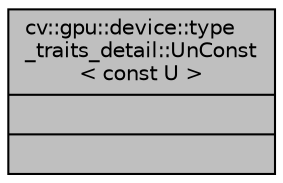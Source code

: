 digraph "cv::gpu::device::type_traits_detail::UnConst&lt; const U &gt;"
{
 // LATEX_PDF_SIZE
  edge [fontname="Helvetica",fontsize="10",labelfontname="Helvetica",labelfontsize="10"];
  node [fontname="Helvetica",fontsize="10",shape=record];
  Node1 [label="{cv::gpu::device::type\l_traits_detail::UnConst\l\< const U \>\n||}",height=0.2,width=0.4,color="black", fillcolor="grey75", style="filled", fontcolor="black",tooltip=" "];
}
